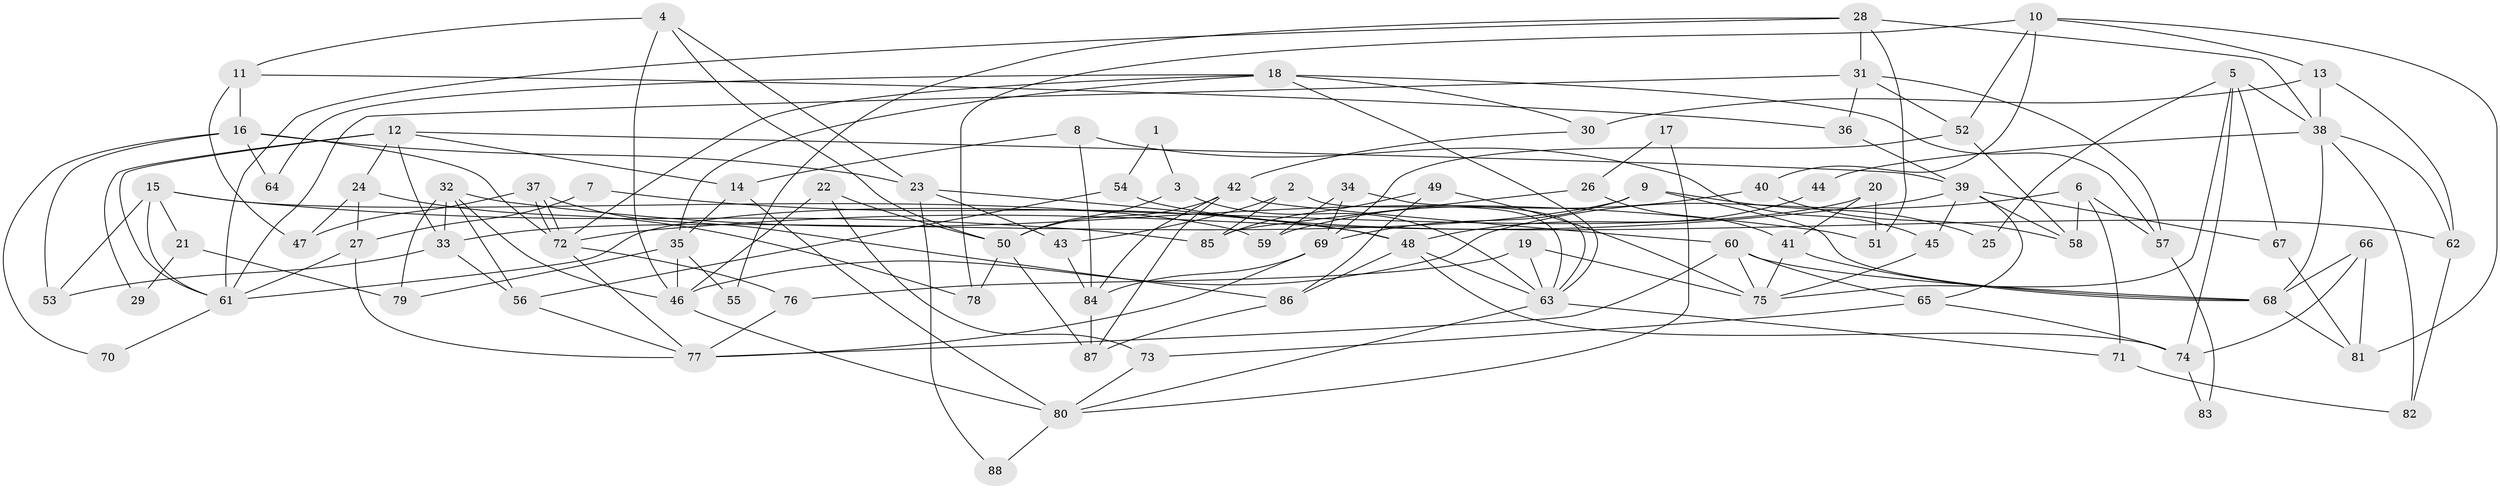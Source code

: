 // coarse degree distribution, {3: 0.18181818181818182, 8: 0.10909090909090909, 4: 0.2, 5: 0.14545454545454545, 7: 0.07272727272727272, 11: 0.01818181818181818, 10: 0.03636363636363636, 6: 0.10909090909090909, 2: 0.10909090909090909, 9: 0.01818181818181818}
// Generated by graph-tools (version 1.1) at 2025/41/03/06/25 10:41:59]
// undirected, 88 vertices, 176 edges
graph export_dot {
graph [start="1"]
  node [color=gray90,style=filled];
  1;
  2;
  3;
  4;
  5;
  6;
  7;
  8;
  9;
  10;
  11;
  12;
  13;
  14;
  15;
  16;
  17;
  18;
  19;
  20;
  21;
  22;
  23;
  24;
  25;
  26;
  27;
  28;
  29;
  30;
  31;
  32;
  33;
  34;
  35;
  36;
  37;
  38;
  39;
  40;
  41;
  42;
  43;
  44;
  45;
  46;
  47;
  48;
  49;
  50;
  51;
  52;
  53;
  54;
  55;
  56;
  57;
  58;
  59;
  60;
  61;
  62;
  63;
  64;
  65;
  66;
  67;
  68;
  69;
  70;
  71;
  72;
  73;
  74;
  75;
  76;
  77;
  78;
  79;
  80;
  81;
  82;
  83;
  84;
  85;
  86;
  87;
  88;
  1 -- 3;
  1 -- 54;
  2 -- 85;
  2 -- 63;
  2 -- 43;
  3 -- 63;
  3 -- 50;
  4 -- 11;
  4 -- 46;
  4 -- 23;
  4 -- 50;
  5 -- 75;
  5 -- 38;
  5 -- 25;
  5 -- 67;
  5 -- 74;
  6 -- 58;
  6 -- 46;
  6 -- 57;
  6 -- 71;
  7 -- 48;
  7 -- 27;
  8 -- 84;
  8 -- 14;
  8 -- 45;
  9 -- 33;
  9 -- 68;
  9 -- 25;
  9 -- 69;
  10 -- 52;
  10 -- 78;
  10 -- 13;
  10 -- 40;
  10 -- 81;
  11 -- 47;
  11 -- 16;
  11 -- 36;
  12 -- 39;
  12 -- 61;
  12 -- 14;
  12 -- 24;
  12 -- 29;
  12 -- 33;
  13 -- 30;
  13 -- 38;
  13 -- 62;
  14 -- 80;
  14 -- 35;
  15 -- 59;
  15 -- 61;
  15 -- 21;
  15 -- 53;
  15 -- 85;
  16 -- 53;
  16 -- 23;
  16 -- 64;
  16 -- 70;
  16 -- 72;
  17 -- 80;
  17 -- 26;
  18 -- 72;
  18 -- 57;
  18 -- 30;
  18 -- 35;
  18 -- 63;
  18 -- 64;
  19 -- 76;
  19 -- 75;
  19 -- 63;
  20 -- 41;
  20 -- 51;
  20 -- 61;
  21 -- 79;
  21 -- 29;
  22 -- 73;
  22 -- 50;
  22 -- 46;
  23 -- 48;
  23 -- 43;
  23 -- 88;
  24 -- 27;
  24 -- 47;
  24 -- 78;
  26 -- 85;
  26 -- 41;
  27 -- 77;
  27 -- 61;
  28 -- 31;
  28 -- 38;
  28 -- 51;
  28 -- 55;
  28 -- 61;
  30 -- 42;
  31 -- 36;
  31 -- 61;
  31 -- 52;
  31 -- 57;
  32 -- 46;
  32 -- 56;
  32 -- 33;
  32 -- 51;
  32 -- 79;
  33 -- 53;
  33 -- 56;
  34 -- 69;
  34 -- 63;
  34 -- 59;
  35 -- 46;
  35 -- 55;
  35 -- 79;
  36 -- 39;
  37 -- 86;
  37 -- 72;
  37 -- 72;
  37 -- 47;
  38 -- 82;
  38 -- 44;
  38 -- 62;
  38 -- 68;
  39 -- 72;
  39 -- 67;
  39 -- 45;
  39 -- 58;
  39 -- 65;
  40 -- 58;
  40 -- 59;
  41 -- 75;
  41 -- 68;
  42 -- 60;
  42 -- 87;
  42 -- 50;
  42 -- 84;
  43 -- 84;
  44 -- 48;
  45 -- 75;
  46 -- 80;
  48 -- 63;
  48 -- 74;
  48 -- 86;
  49 -- 75;
  49 -- 86;
  49 -- 85;
  50 -- 78;
  50 -- 87;
  52 -- 69;
  52 -- 58;
  54 -- 62;
  54 -- 56;
  56 -- 77;
  57 -- 83;
  60 -- 68;
  60 -- 77;
  60 -- 65;
  60 -- 75;
  61 -- 70;
  62 -- 82;
  63 -- 71;
  63 -- 80;
  65 -- 73;
  65 -- 74;
  66 -- 74;
  66 -- 81;
  66 -- 68;
  67 -- 81;
  68 -- 81;
  69 -- 84;
  69 -- 77;
  71 -- 82;
  72 -- 76;
  72 -- 77;
  73 -- 80;
  74 -- 83;
  76 -- 77;
  80 -- 88;
  84 -- 87;
  86 -- 87;
}
